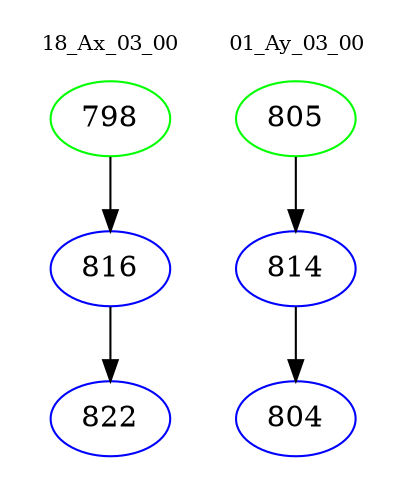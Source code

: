 digraph{
subgraph cluster_0 {
color = white
label = "18_Ax_03_00";
fontsize=10;
T0_798 [label="798", color="green"]
T0_798 -> T0_816 [color="black"]
T0_816 [label="816", color="blue"]
T0_816 -> T0_822 [color="black"]
T0_822 [label="822", color="blue"]
}
subgraph cluster_1 {
color = white
label = "01_Ay_03_00";
fontsize=10;
T1_805 [label="805", color="green"]
T1_805 -> T1_814 [color="black"]
T1_814 [label="814", color="blue"]
T1_814 -> T1_804 [color="black"]
T1_804 [label="804", color="blue"]
}
}
